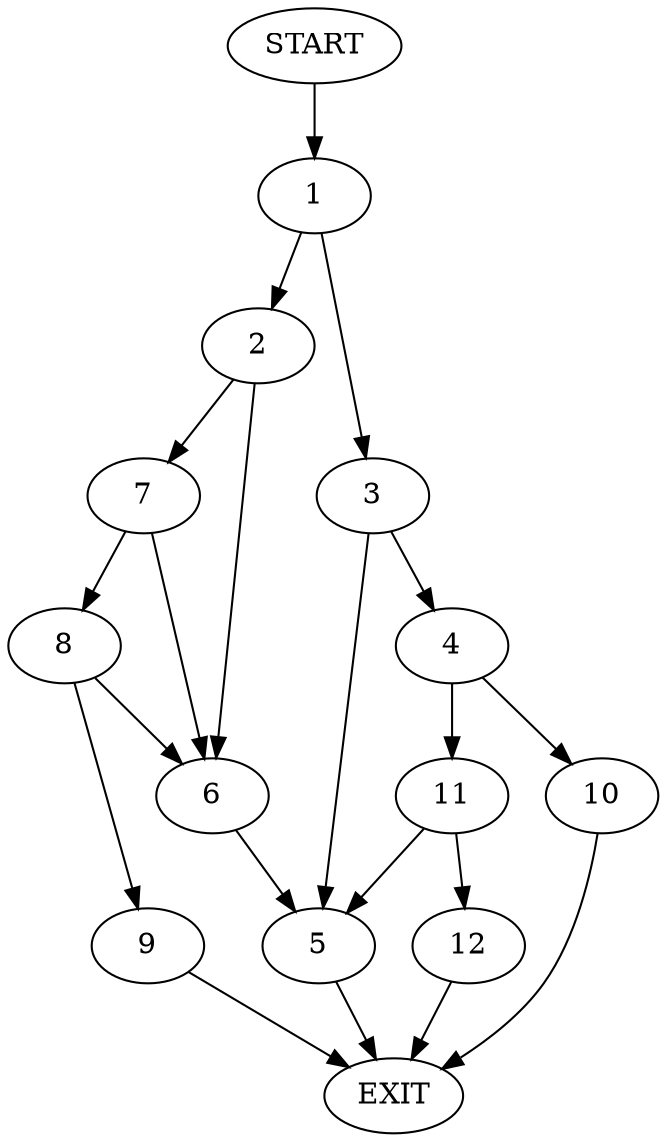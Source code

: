 digraph {
0 [label="START"]
13 [label="EXIT"]
0 -> 1
1 -> 2
1 -> 3
3 -> 4
3 -> 5
2 -> 6
2 -> 7
7 -> 6
7 -> 8
6 -> 5
8 -> 9
8 -> 6
9 -> 13
5 -> 13
4 -> 10
4 -> 11
10 -> 13
11 -> 12
11 -> 5
12 -> 13
}
